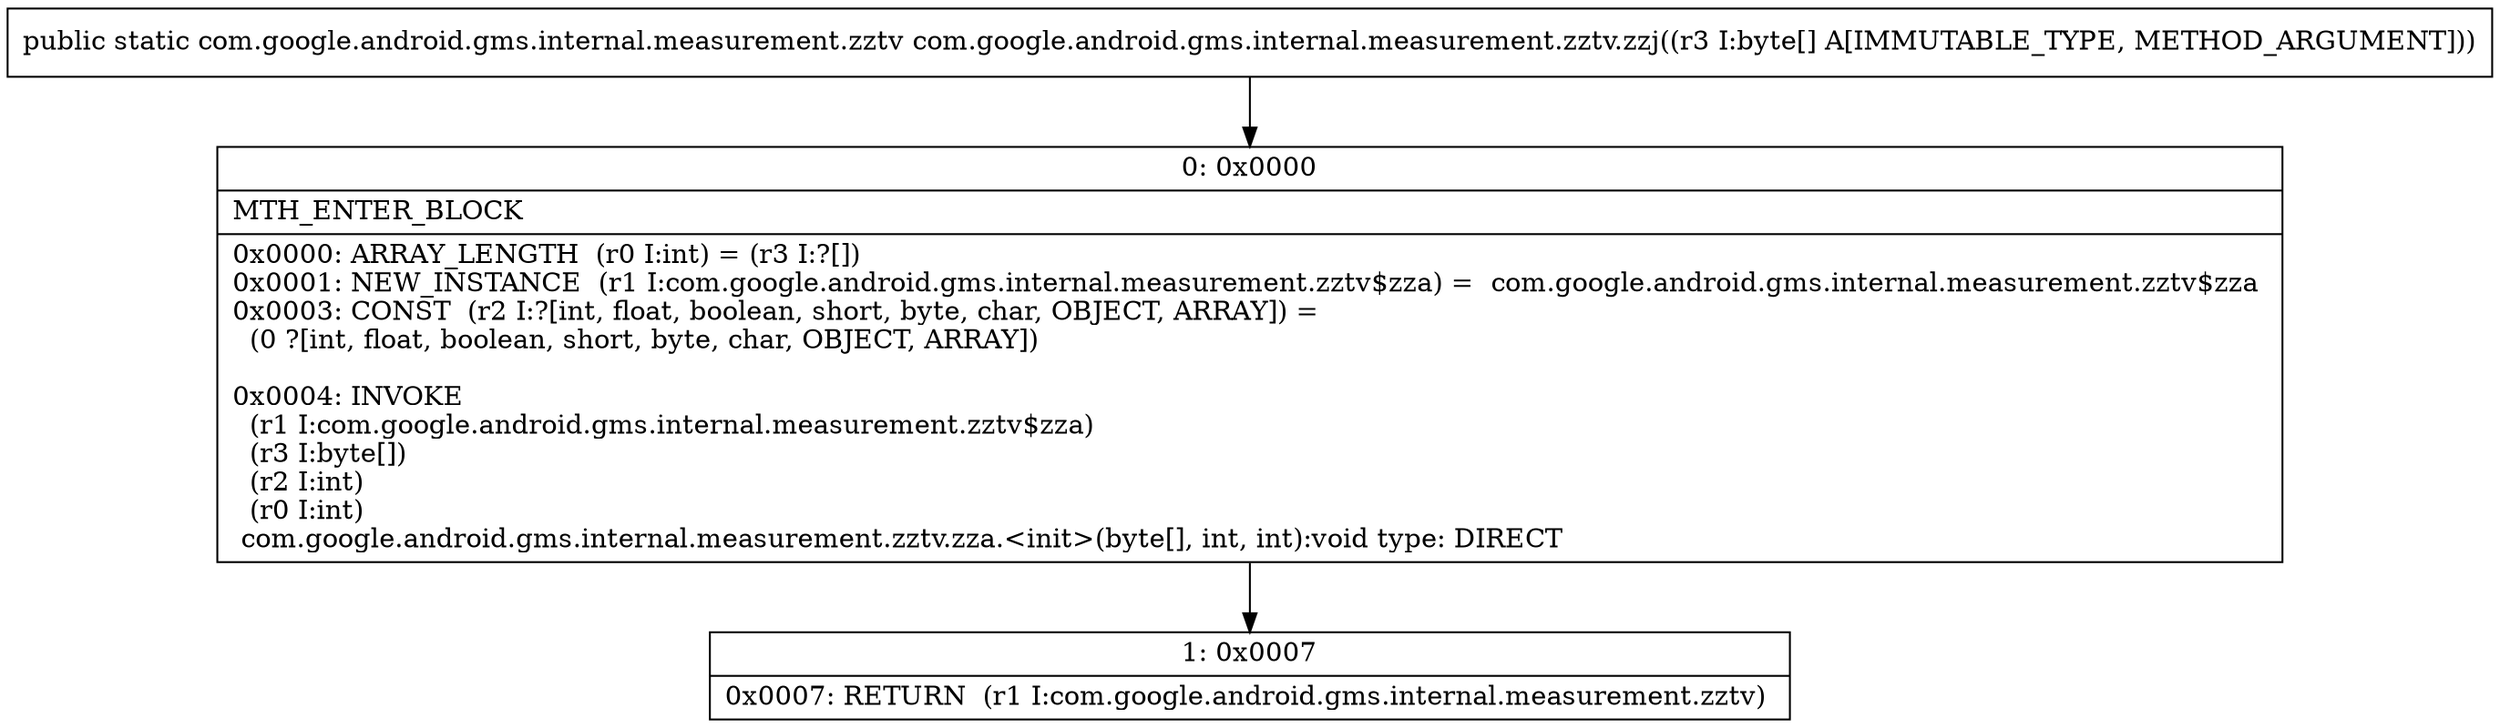 digraph "CFG forcom.google.android.gms.internal.measurement.zztv.zzj([B)Lcom\/google\/android\/gms\/internal\/measurement\/zztv;" {
Node_0 [shape=record,label="{0\:\ 0x0000|MTH_ENTER_BLOCK\l|0x0000: ARRAY_LENGTH  (r0 I:int) = (r3 I:?[]) \l0x0001: NEW_INSTANCE  (r1 I:com.google.android.gms.internal.measurement.zztv$zza) =  com.google.android.gms.internal.measurement.zztv$zza \l0x0003: CONST  (r2 I:?[int, float, boolean, short, byte, char, OBJECT, ARRAY]) = \l  (0 ?[int, float, boolean, short, byte, char, OBJECT, ARRAY])\l \l0x0004: INVOKE  \l  (r1 I:com.google.android.gms.internal.measurement.zztv$zza)\l  (r3 I:byte[])\l  (r2 I:int)\l  (r0 I:int)\l com.google.android.gms.internal.measurement.zztv.zza.\<init\>(byte[], int, int):void type: DIRECT \l}"];
Node_1 [shape=record,label="{1\:\ 0x0007|0x0007: RETURN  (r1 I:com.google.android.gms.internal.measurement.zztv) \l}"];
MethodNode[shape=record,label="{public static com.google.android.gms.internal.measurement.zztv com.google.android.gms.internal.measurement.zztv.zzj((r3 I:byte[] A[IMMUTABLE_TYPE, METHOD_ARGUMENT])) }"];
MethodNode -> Node_0;
Node_0 -> Node_1;
}

